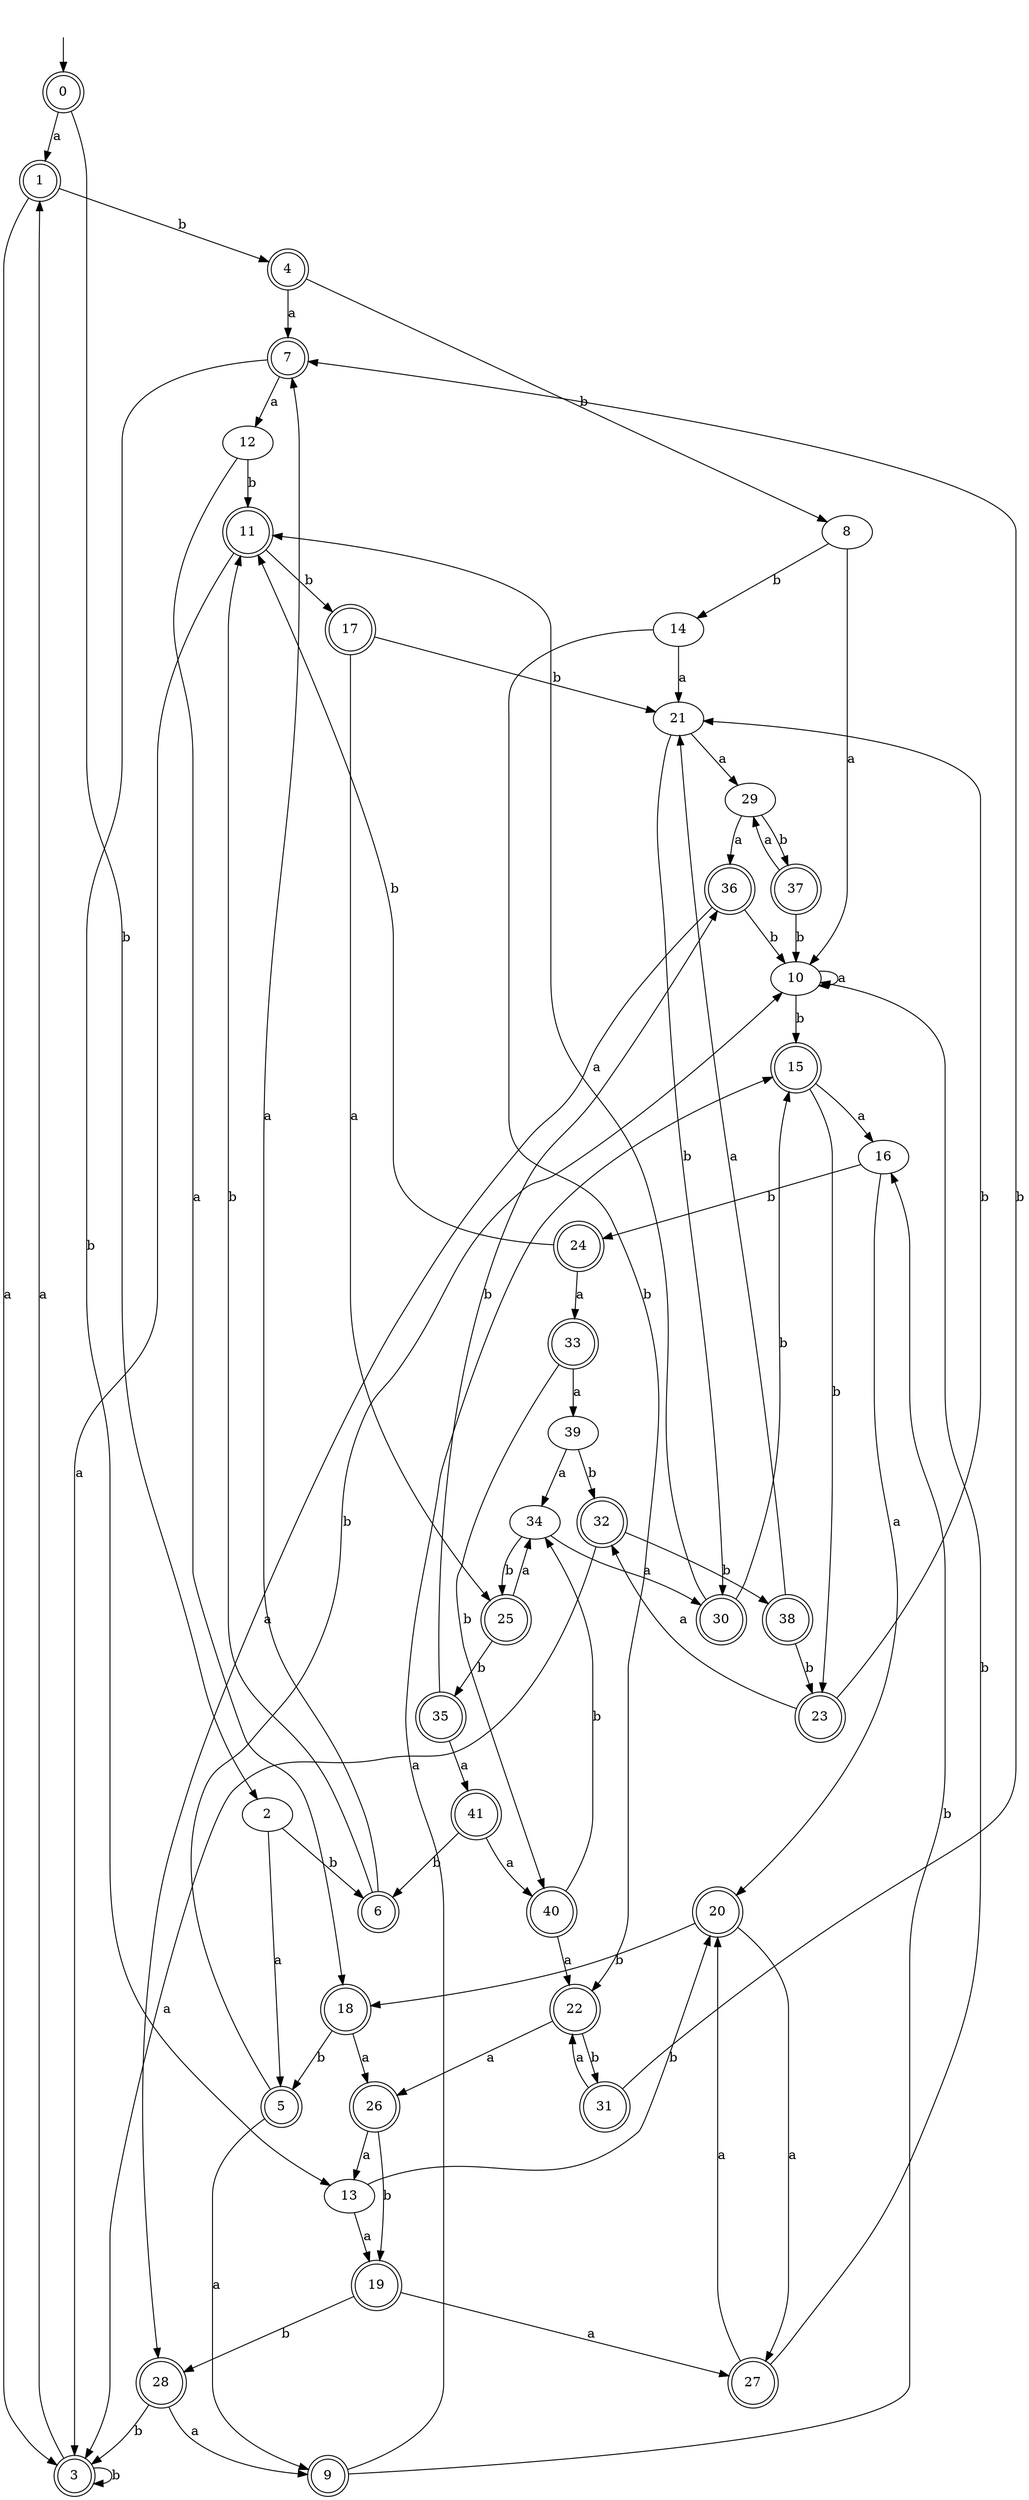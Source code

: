 digraph RandomDFA {
  __start0 [label="", shape=none];
  __start0 -> 0 [label=""];
  0 [shape=circle] [shape=doublecircle]
  0 -> 1 [label="a"]
  0 -> 2 [label="b"]
  1 [shape=doublecircle]
  1 -> 3 [label="a"]
  1 -> 4 [label="b"]
  2
  2 -> 5 [label="a"]
  2 -> 6 [label="b"]
  3 [shape=doublecircle]
  3 -> 1 [label="a"]
  3 -> 3 [label="b"]
  4 [shape=doublecircle]
  4 -> 7 [label="a"]
  4 -> 8 [label="b"]
  5 [shape=doublecircle]
  5 -> 9 [label="a"]
  5 -> 10 [label="b"]
  6 [shape=doublecircle]
  6 -> 7 [label="a"]
  6 -> 11 [label="b"]
  7 [shape=doublecircle]
  7 -> 12 [label="a"]
  7 -> 13 [label="b"]
  8
  8 -> 10 [label="a"]
  8 -> 14 [label="b"]
  9 [shape=doublecircle]
  9 -> 15 [label="a"]
  9 -> 16 [label="b"]
  10
  10 -> 10 [label="a"]
  10 -> 15 [label="b"]
  11 [shape=doublecircle]
  11 -> 3 [label="a"]
  11 -> 17 [label="b"]
  12
  12 -> 18 [label="a"]
  12 -> 11 [label="b"]
  13
  13 -> 19 [label="a"]
  13 -> 20 [label="b"]
  14
  14 -> 21 [label="a"]
  14 -> 22 [label="b"]
  15 [shape=doublecircle]
  15 -> 16 [label="a"]
  15 -> 23 [label="b"]
  16
  16 -> 20 [label="a"]
  16 -> 24 [label="b"]
  17 [shape=doublecircle]
  17 -> 25 [label="a"]
  17 -> 21 [label="b"]
  18 [shape=doublecircle]
  18 -> 26 [label="a"]
  18 -> 5 [label="b"]
  19 [shape=doublecircle]
  19 -> 27 [label="a"]
  19 -> 28 [label="b"]
  20 [shape=doublecircle]
  20 -> 27 [label="a"]
  20 -> 18 [label="b"]
  21
  21 -> 29 [label="a"]
  21 -> 30 [label="b"]
  22 [shape=doublecircle]
  22 -> 26 [label="a"]
  22 -> 31 [label="b"]
  23 [shape=doublecircle]
  23 -> 32 [label="a"]
  23 -> 21 [label="b"]
  24 [shape=doublecircle]
  24 -> 33 [label="a"]
  24 -> 11 [label="b"]
  25 [shape=doublecircle]
  25 -> 34 [label="a"]
  25 -> 35 [label="b"]
  26 [shape=doublecircle]
  26 -> 13 [label="a"]
  26 -> 19 [label="b"]
  27 [shape=doublecircle]
  27 -> 20 [label="a"]
  27 -> 10 [label="b"]
  28 [shape=doublecircle]
  28 -> 9 [label="a"]
  28 -> 3 [label="b"]
  29
  29 -> 36 [label="a"]
  29 -> 37 [label="b"]
  30 [shape=doublecircle]
  30 -> 11 [label="a"]
  30 -> 15 [label="b"]
  31 [shape=doublecircle]
  31 -> 22 [label="a"]
  31 -> 7 [label="b"]
  32 [shape=doublecircle]
  32 -> 3 [label="a"]
  32 -> 38 [label="b"]
  33 [shape=doublecircle]
  33 -> 39 [label="a"]
  33 -> 40 [label="b"]
  34
  34 -> 30 [label="a"]
  34 -> 25 [label="b"]
  35 [shape=doublecircle]
  35 -> 41 [label="a"]
  35 -> 36 [label="b"]
  36 [shape=doublecircle]
  36 -> 28 [label="a"]
  36 -> 10 [label="b"]
  37 [shape=doublecircle]
  37 -> 29 [label="a"]
  37 -> 10 [label="b"]
  38 [shape=doublecircle]
  38 -> 21 [label="a"]
  38 -> 23 [label="b"]
  39
  39 -> 34 [label="a"]
  39 -> 32 [label="b"]
  40 [shape=doublecircle]
  40 -> 22 [label="a"]
  40 -> 34 [label="b"]
  41 [shape=doublecircle]
  41 -> 40 [label="a"]
  41 -> 6 [label="b"]
}
